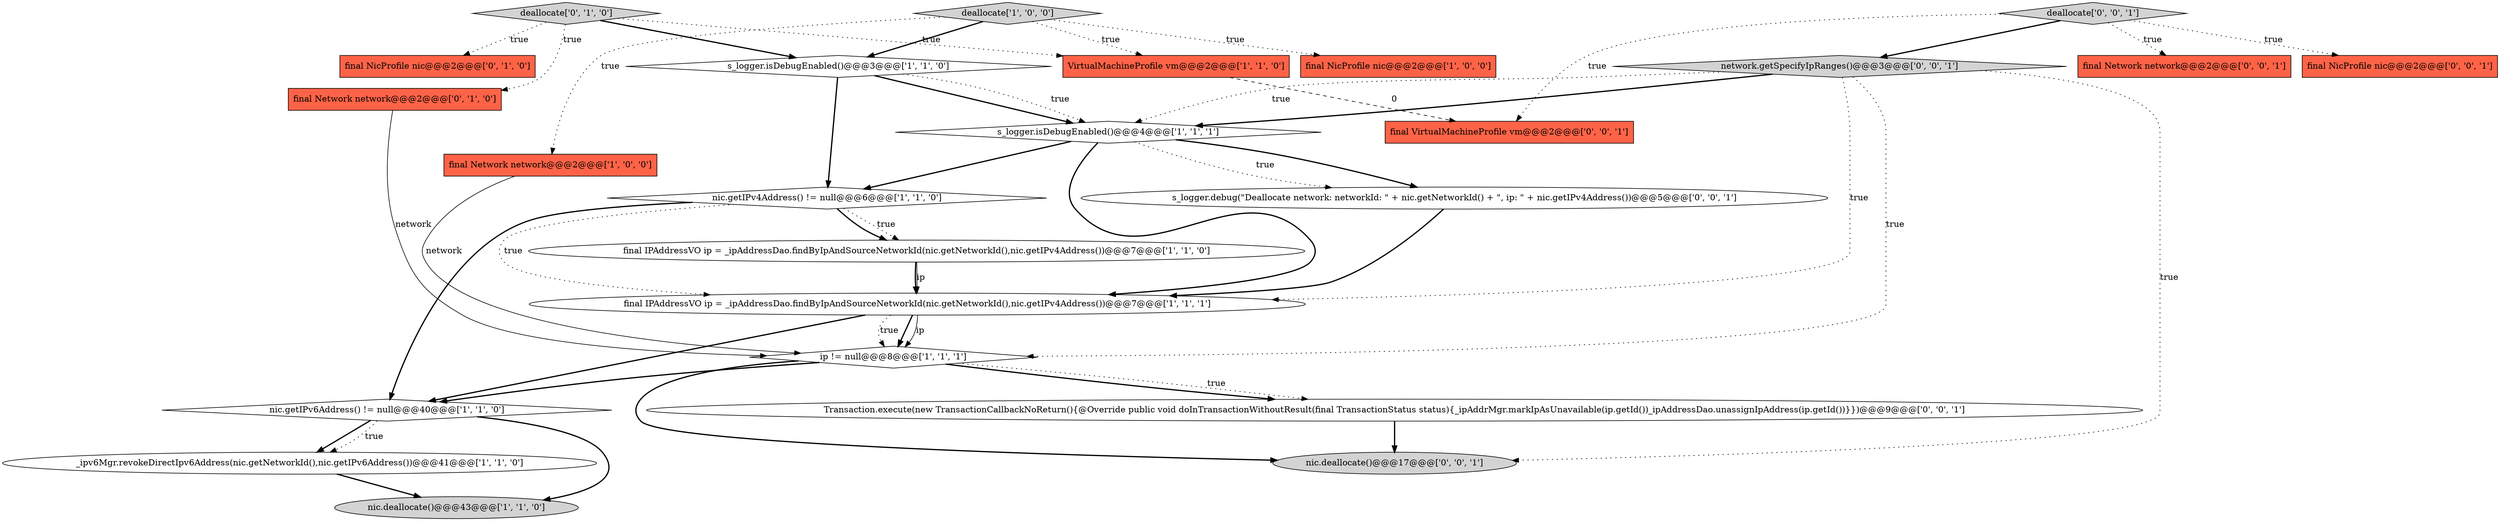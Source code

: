 digraph {
5 [style = filled, label = "nic.getIPv4Address() != null@@@6@@@['1', '1', '0']", fillcolor = white, shape = diamond image = "AAA0AAABBB1BBB"];
6 [style = filled, label = "s_logger.isDebugEnabled()@@@3@@@['1', '1', '0']", fillcolor = white, shape = diamond image = "AAA0AAABBB1BBB"];
9 [style = filled, label = "_ipv6Mgr.revokeDirectIpv6Address(nic.getNetworkId(),nic.getIPv6Address())@@@41@@@['1', '1', '0']", fillcolor = white, shape = ellipse image = "AAA0AAABBB1BBB"];
12 [style = filled, label = "s_logger.isDebugEnabled()@@@4@@@['1', '1', '1']", fillcolor = white, shape = diamond image = "AAA0AAABBB1BBB"];
13 [style = filled, label = "final Network network@@@2@@@['0', '1', '0']", fillcolor = tomato, shape = box image = "AAA0AAABBB2BBB"];
0 [style = filled, label = "final NicProfile nic@@@2@@@['1', '0', '0']", fillcolor = tomato, shape = box image = "AAA0AAABBB1BBB"];
7 [style = filled, label = "final IPAddressVO ip = _ipAddressDao.findByIpAndSourceNetworkId(nic.getNetworkId(),nic.getIPv4Address())@@@7@@@['1', '1', '0']", fillcolor = white, shape = ellipse image = "AAA0AAABBB1BBB"];
14 [style = filled, label = "final NicProfile nic@@@2@@@['0', '1', '0']", fillcolor = tomato, shape = box image = "AAA0AAABBB2BBB"];
23 [style = filled, label = "Transaction.execute(new TransactionCallbackNoReturn(){@Override public void doInTransactionWithoutResult(final TransactionStatus status){_ipAddrMgr.markIpAsUnavailable(ip.getId())_ipAddressDao.unassignIpAddress(ip.getId())}})@@@9@@@['0', '0', '1']", fillcolor = white, shape = ellipse image = "AAA0AAABBB3BBB"];
22 [style = filled, label = "final VirtualMachineProfile vm@@@2@@@['0', '0', '1']", fillcolor = tomato, shape = box image = "AAA0AAABBB3BBB"];
18 [style = filled, label = "network.getSpecifyIpRanges()@@@3@@@['0', '0', '1']", fillcolor = lightgray, shape = diamond image = "AAA0AAABBB3BBB"];
1 [style = filled, label = "ip != null@@@8@@@['1', '1', '1']", fillcolor = white, shape = diamond image = "AAA0AAABBB1BBB"];
21 [style = filled, label = "nic.deallocate()@@@17@@@['0', '0', '1']", fillcolor = lightgray, shape = ellipse image = "AAA0AAABBB3BBB"];
2 [style = filled, label = "nic.deallocate()@@@43@@@['1', '1', '0']", fillcolor = lightgray, shape = ellipse image = "AAA0AAABBB1BBB"];
3 [style = filled, label = "final IPAddressVO ip = _ipAddressDao.findByIpAndSourceNetworkId(nic.getNetworkId(),nic.getIPv4Address())@@@7@@@['1', '1', '1']", fillcolor = white, shape = ellipse image = "AAA0AAABBB1BBB"];
15 [style = filled, label = "deallocate['0', '1', '0']", fillcolor = lightgray, shape = diamond image = "AAA0AAABBB2BBB"];
11 [style = filled, label = "VirtualMachineProfile vm@@@2@@@['1', '1', '0']", fillcolor = tomato, shape = box image = "AAA0AAABBB1BBB"];
4 [style = filled, label = "final Network network@@@2@@@['1', '0', '0']", fillcolor = tomato, shape = box image = "AAA0AAABBB1BBB"];
20 [style = filled, label = "s_logger.debug(\"Deallocate network: networkId: \" + nic.getNetworkId() + \", ip: \" + nic.getIPv4Address())@@@5@@@['0', '0', '1']", fillcolor = white, shape = ellipse image = "AAA0AAABBB3BBB"];
10 [style = filled, label = "deallocate['1', '0', '0']", fillcolor = lightgray, shape = diamond image = "AAA0AAABBB1BBB"];
19 [style = filled, label = "final Network network@@@2@@@['0', '0', '1']", fillcolor = tomato, shape = box image = "AAA0AAABBB3BBB"];
8 [style = filled, label = "nic.getIPv6Address() != null@@@40@@@['1', '1', '0']", fillcolor = white, shape = diamond image = "AAA0AAABBB1BBB"];
16 [style = filled, label = "deallocate['0', '0', '1']", fillcolor = lightgray, shape = diamond image = "AAA0AAABBB3BBB"];
17 [style = filled, label = "final NicProfile nic@@@2@@@['0', '0', '1']", fillcolor = tomato, shape = box image = "AAA0AAABBB3BBB"];
16->22 [style = dotted, label="true"];
18->3 [style = dotted, label="true"];
20->3 [style = bold, label=""];
18->1 [style = dotted, label="true"];
5->8 [style = bold, label=""];
15->13 [style = dotted, label="true"];
8->9 [style = bold, label=""];
10->6 [style = bold, label=""];
3->1 [style = dotted, label="true"];
16->18 [style = bold, label=""];
5->3 [style = dotted, label="true"];
4->1 [style = solid, label="network"];
1->21 [style = bold, label=""];
1->8 [style = bold, label=""];
9->2 [style = bold, label=""];
15->11 [style = dotted, label="true"];
5->7 [style = dotted, label="true"];
10->0 [style = dotted, label="true"];
1->23 [style = bold, label=""];
12->20 [style = dotted, label="true"];
18->12 [style = dotted, label="true"];
15->6 [style = bold, label=""];
3->1 [style = bold, label=""];
11->22 [style = dashed, label="0"];
1->23 [style = dotted, label="true"];
7->3 [style = bold, label=""];
23->21 [style = bold, label=""];
12->5 [style = bold, label=""];
8->2 [style = bold, label=""];
18->21 [style = dotted, label="true"];
10->4 [style = dotted, label="true"];
12->3 [style = bold, label=""];
3->1 [style = solid, label="ip"];
3->8 [style = bold, label=""];
12->20 [style = bold, label=""];
6->5 [style = bold, label=""];
6->12 [style = bold, label=""];
7->3 [style = solid, label="ip"];
6->12 [style = dotted, label="true"];
18->12 [style = bold, label=""];
13->1 [style = solid, label="network"];
10->11 [style = dotted, label="true"];
15->14 [style = dotted, label="true"];
16->17 [style = dotted, label="true"];
5->7 [style = bold, label=""];
16->19 [style = dotted, label="true"];
8->9 [style = dotted, label="true"];
}
